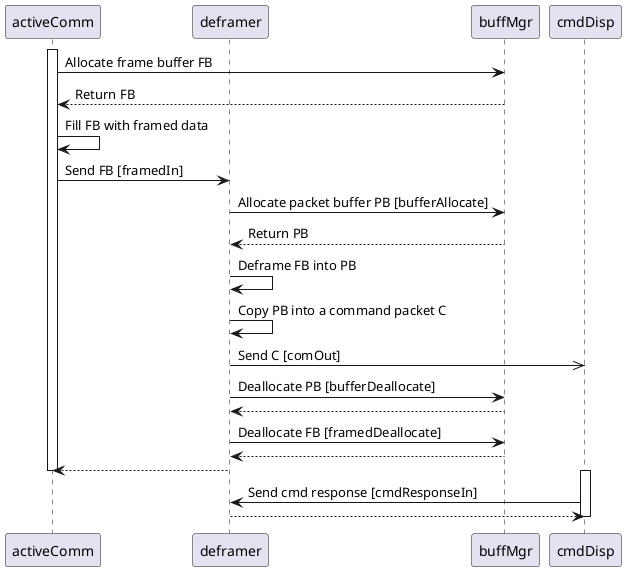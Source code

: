 @startuml

participant activeComm order 1
participant deframer order 2
participant buffMgr order 3
participant cmdDisp order 4

activate activeComm

activeComm -> buffMgr: Allocate frame buffer FB
buffMgr --> activeComm: Return FB

activeComm -> activeComm: Fill FB with framed data
activeComm -> deframer: Send FB [framedIn]

deframer -> buffMgr: Allocate packet buffer PB [bufferAllocate]
buffMgr --> deframer: Return PB

deframer -> deframer: Deframe FB into PB
deframer -> deframer: Copy PB into a command packet C
deframer ->> cmdDisp: Send C [comOut]

deframer -> buffMgr: Deallocate PB [bufferDeallocate]
buffMgr --> deframer

deframer -> buffMgr: Deallocate FB [framedDeallocate]
buffMgr --> deframer

deframer --> activeComm

deactivate activeComm

activate cmdDisp
cmdDisp -> deframer: Send cmd response [cmdResponseIn]
deframer --> cmdDisp
deactivate cmdDisp

@enduml
